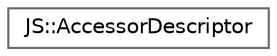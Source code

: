 digraph "Graphical Class Hierarchy"
{
 // LATEX_PDF_SIZE
  bgcolor="transparent";
  edge [fontname=Helvetica,fontsize=10,labelfontname=Helvetica,labelfontsize=10];
  node [fontname=Helvetica,fontsize=10,shape=box,height=0.2,width=0.4];
  rankdir="LR";
  Node0 [id="Node000000",label="JS::AccessorDescriptor",height=0.2,width=0.4,color="grey40", fillcolor="white", style="filled",URL="$classJS_1_1AccessorDescriptor.html",tooltip="Represents accessor properties of a JavaScript object."];
}
